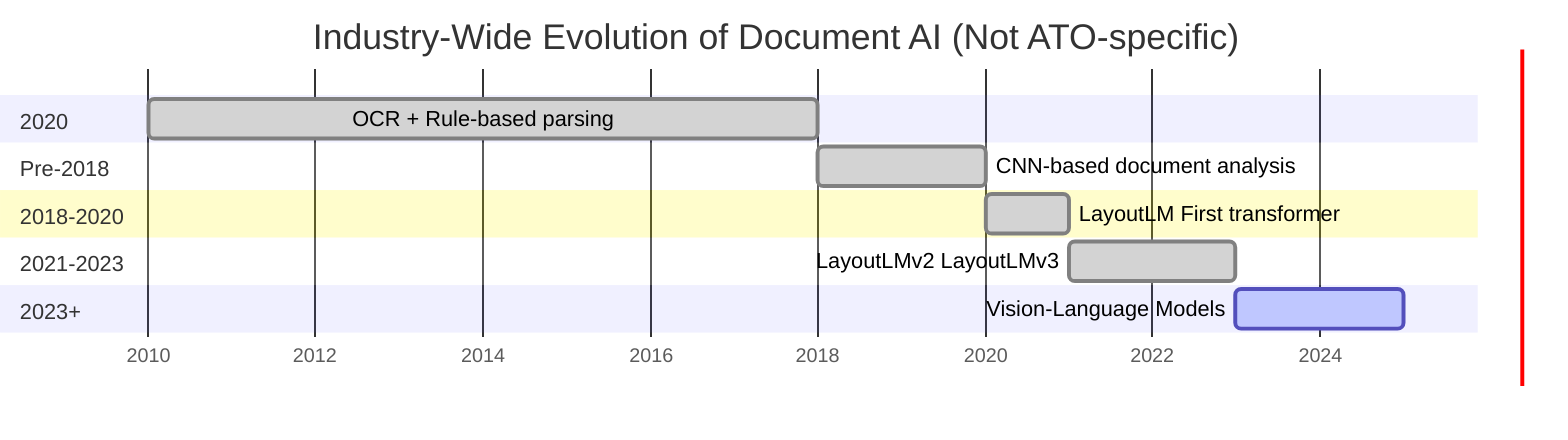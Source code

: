 gantt
    title Industry-Wide Evolution of Document AI (Not ATO-specific)
    dateFormat  YYYY
    axisFormat  %Y
    
    section Pre-2018
    OCR + Rule-based parsing    :done, pre2018, 2010, 2018
    
    section 2018-2020
    CNN-based document analysis :done, cnn2018, 2018, 2020
    
    section 2020
    LayoutLM First transformer  :done, layoutlm, 2020, 2021
    
    section 2021-2023
    LayoutLMv2 LayoutLMv3      :done, layoutlm23, 2021, 2023
    
    section 2023+
    Vision-Language Models      :active, vlm2023, 2023, 2025